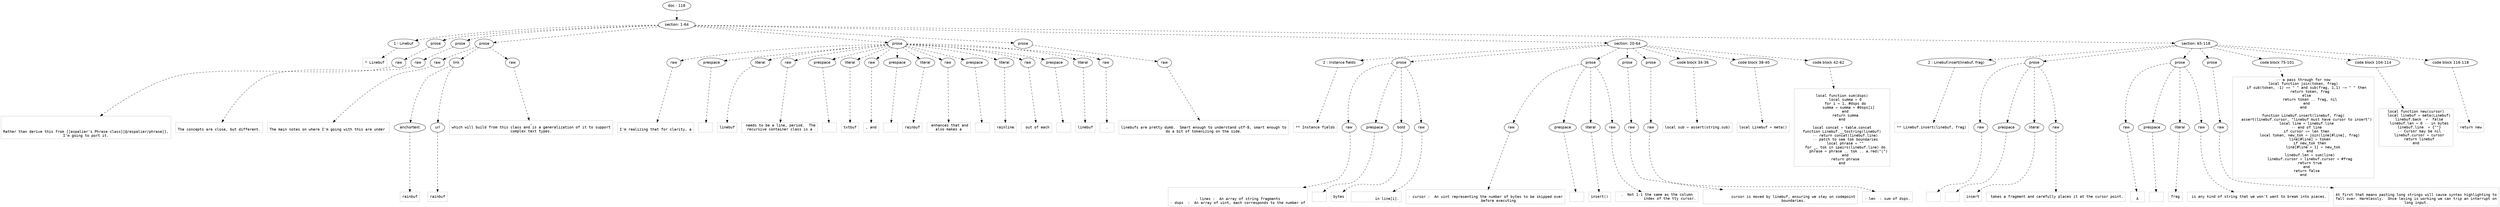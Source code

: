 digraph lpegNode {

node [fontname=Helvetica]
edge [style=dashed]

doc_0 [label="doc - 118"]


doc_0 -> { section_1}
{rank=same; section_1}

section_1 [label="section: 1-64"]


// END RANK doc_0

section_1 -> { header_2 prose_3 prose_4 prose_5 prose_6 prose_7 section_8 section_9}
{rank=same; header_2 prose_3 prose_4 prose_5 prose_6 prose_7 section_8 section_9}

header_2 [label="1 : Linebuf"]

prose_3 [label="prose"]

prose_4 [label="prose"]

prose_5 [label="prose"]

prose_6 [label="prose"]

prose_7 [label="prose"]

section_8 [label="section: 20-64"]

section_9 [label="section: 65-118"]


// END RANK section_1

header_2 -> leaf_10
leaf_10  [color=Gray,shape=rectangle,fontname=Inconsolata,label="* Linebuf"]
// END RANK header_2

prose_3 -> { raw_11}
{rank=same; raw_11}

raw_11 [label="raw"]


// END RANK prose_3

raw_11 -> leaf_12
leaf_12  [color=Gray,shape=rectangle,fontname=Inconsolata,label="


Rather than derive this from [[espalier's Phrase class][@/espalier/phrase]],
I'm going to port it.
"]
// END RANK raw_11

prose_4 -> { raw_13}
{rank=same; raw_13}

raw_13 [label="raw"]


// END RANK prose_4

raw_13 -> leaf_14
leaf_14  [color=Gray,shape=rectangle,fontname=Inconsolata,label="
The concepts are close, but different.
"]
// END RANK raw_13

prose_5 -> { raw_15 link_16 raw_17}
{rank=same; raw_15 link_16 raw_17}

raw_15 [label="raw"]

link_16 [label="link"]

raw_17 [label="raw"]


// END RANK prose_5

raw_15 -> leaf_18
leaf_18  [color=Gray,shape=rectangle,fontname=Inconsolata,label="
The main notes on where I'm going with this are under "]
// END RANK raw_15

link_16 -> { anchortext_19 url_20}
{rank=same; anchortext_19 url_20}

anchortext_19 [label="anchortext"]

url_20 [label="url"]


// END RANK link_16

anchortext_19 -> leaf_21
leaf_21  [color=Gray,shape=rectangle,fontname=Inconsolata,label="rainbuf"]
// END RANK anchortext_19

url_20 -> leaf_22
leaf_22  [color=Gray,shape=rectangle,fontname=Inconsolata,label="rainbuf"]
// END RANK url_20

raw_17 -> leaf_23
leaf_23  [color=Gray,shape=rectangle,fontname=Inconsolata,label=",
which will build from this class and is a generalization of it to support
complex text types.
"]
// END RANK raw_17

prose_6 -> { raw_24 prespace_25 literal_26 raw_27 prespace_28 literal_29 raw_30 prespace_31 literal_32 raw_33 prespace_34 literal_35 raw_36 prespace_37 literal_38 raw_39}
{rank=same; raw_24 prespace_25 literal_26 raw_27 prespace_28 literal_29 raw_30 prespace_31 literal_32 raw_33 prespace_34 literal_35 raw_36 prespace_37 literal_38 raw_39}

raw_24 [label="raw"]

prespace_25 [label="prespace"]

literal_26 [label="literal"]

raw_27 [label="raw"]

prespace_28 [label="prespace"]

literal_29 [label="literal"]

raw_30 [label="raw"]

prespace_31 [label="prespace"]

literal_32 [label="literal"]

raw_33 [label="raw"]

prespace_34 [label="prespace"]

literal_35 [label="literal"]

raw_36 [label="raw"]

prespace_37 [label="prespace"]

literal_38 [label="literal"]

raw_39 [label="raw"]


// END RANK prose_6

raw_24 -> leaf_40
leaf_40  [color=Gray,shape=rectangle,fontname=Inconsolata,label="
I'm realizing that for clarity, a"]
// END RANK raw_24

prespace_25 -> leaf_41
leaf_41  [color=Gray,shape=rectangle,fontname=Inconsolata,label=" "]
// END RANK prespace_25

literal_26 -> leaf_42
leaf_42  [color=Gray,shape=rectangle,fontname=Inconsolata,label="linebuf"]
// END RANK literal_26

raw_27 -> leaf_43
leaf_43  [color=Gray,shape=rectangle,fontname=Inconsolata,label=" needs to be a line, period.  The
recursive container class is a"]
// END RANK raw_27

prespace_28 -> leaf_44
leaf_44  [color=Gray,shape=rectangle,fontname=Inconsolata,label=" "]
// END RANK prespace_28

literal_29 -> leaf_45
leaf_45  [color=Gray,shape=rectangle,fontname=Inconsolata,label="txtbuf"]
// END RANK literal_29

raw_30 -> leaf_46
leaf_46  [color=Gray,shape=rectangle,fontname=Inconsolata,label=", and"]
// END RANK raw_30

prespace_31 -> leaf_47
leaf_47  [color=Gray,shape=rectangle,fontname=Inconsolata,label=" "]
// END RANK prespace_31

literal_32 -> leaf_48
leaf_48  [color=Gray,shape=rectangle,fontname=Inconsolata,label="rainbuf"]
// END RANK literal_32

raw_33 -> leaf_49
leaf_49  [color=Gray,shape=rectangle,fontname=Inconsolata,label=" enhances that and
also makes a"]
// END RANK raw_33

prespace_34 -> leaf_50
leaf_50  [color=Gray,shape=rectangle,fontname=Inconsolata,label=" "]
// END RANK prespace_34

literal_35 -> leaf_51
leaf_51  [color=Gray,shape=rectangle,fontname=Inconsolata,label="rainline"]
// END RANK literal_35

raw_36 -> leaf_52
leaf_52  [color=Gray,shape=rectangle,fontname=Inconsolata,label=" out of each"]
// END RANK raw_36

prespace_37 -> leaf_53
leaf_53  [color=Gray,shape=rectangle,fontname=Inconsolata,label=" "]
// END RANK prespace_37

literal_38 -> leaf_54
leaf_54  [color=Gray,shape=rectangle,fontname=Inconsolata,label="linebuf"]
// END RANK literal_38

raw_39 -> leaf_55
leaf_55  [color=Gray,shape=rectangle,fontname=Inconsolata,label=".
"]
// END RANK raw_39

prose_7 -> { raw_56}
{rank=same; raw_56}

raw_56 [label="raw"]


// END RANK prose_7

raw_56 -> leaf_57
leaf_57  [color=Gray,shape=rectangle,fontname=Inconsolata,label="
linebufs are pretty dumb.  Smart enough to understand utf-8, smart enough to
do a bit of tokenizing on the side.
"]
// END RANK raw_56

section_8 -> { header_58 prose_59 prose_60 prose_61 prose_62 codeblock_63 codeblock_64 codeblock_65}
{rank=same; header_58 prose_59 prose_60 prose_61 prose_62 codeblock_63 codeblock_64 codeblock_65}

header_58 [label="2 : Instance fields"]

prose_59 [label="prose"]

prose_60 [label="prose"]

prose_61 [label="prose"]

prose_62 [label="prose"]

codeblock_63 [label="code block 34-36"]

codeblock_64 [label="code block 38-40"]

codeblock_65 [label="code block 42-62"]


// END RANK section_8

header_58 -> leaf_66
leaf_66  [color=Gray,shape=rectangle,fontname=Inconsolata,label="** Instance fields"]
// END RANK header_58

prose_59 -> { raw_67 prespace_68 bold_69 raw_70}
{rank=same; raw_67 prespace_68 bold_69 raw_70}

raw_67 [label="raw"]

prespace_68 [label="prespace"]

bold_69 [label="bold"]

raw_70 [label="raw"]


// END RANK prose_59

raw_67 -> leaf_71
leaf_71  [color=Gray,shape=rectangle,fontname=Inconsolata,label="

- lines :  An array of string fragments
- dsps  :  An array of uint, each corresponds to the number of"]
// END RANK raw_67

prespace_68 -> leaf_72
leaf_72  [color=Gray,shape=rectangle,fontname=Inconsolata,label=" "]
// END RANK prespace_68

bold_69 -> leaf_73
leaf_73  [color=Gray,shape=rectangle,fontname=Inconsolata,label="bytes"]
// END RANK bold_69

raw_70 -> leaf_74
leaf_74  [color=Gray,shape=rectangle,fontname=Inconsolata,label="
          in line[i].
"]
// END RANK raw_70

prose_60 -> { raw_75 prespace_76 literal_77 raw_78}
{rank=same; raw_75 prespace_76 literal_77 raw_78}

raw_75 [label="raw"]

prespace_76 [label="prespace"]

literal_77 [label="literal"]

raw_78 [label="raw"]


// END RANK prose_60

raw_75 -> leaf_79
leaf_79  [color=Gray,shape=rectangle,fontname=Inconsolata,label="
- cursor :  An uint representing the number of bytes to be skipped over
            before executing"]
// END RANK raw_75

prespace_76 -> leaf_80
leaf_80  [color=Gray,shape=rectangle,fontname=Inconsolata,label=" "]
// END RANK prespace_76

literal_77 -> leaf_81
leaf_81  [color=Gray,shape=rectangle,fontname=Inconsolata,label="insert()"]
// END RANK literal_77

raw_78 -> leaf_82
leaf_82  [color=Gray,shape=rectangle,fontname=Inconsolata,label=".  Not 1-1 the same as the column
            index of the tty cursor.
"]
// END RANK raw_78

prose_61 -> { raw_83}
{rank=same; raw_83}

raw_83 [label="raw"]


// END RANK prose_61

raw_83 -> leaf_84
leaf_84  [color=Gray,shape=rectangle,fontname=Inconsolata,label="
            cursor is moved by linebuf, ensuring we stay on codepoint
            boundaries.
"]
// END RANK raw_83

prose_62 -> { raw_85}
{rank=same; raw_85}

raw_85 [label="raw"]


// END RANK prose_62

raw_85 -> leaf_86
leaf_86  [color=Gray,shape=rectangle,fontname=Inconsolata,label="
- len  : sum of dsps."]
// END RANK raw_85

codeblock_63 -> leaf_87
leaf_87  [color=Gray,shape=rectangle,fontname=Inconsolata,label="local sub = assert(string.sub)"]
// END RANK codeblock_63

codeblock_64 -> leaf_88
leaf_88  [color=Gray,shape=rectangle,fontname=Inconsolata,label="local Linebuf = meta()"]
// END RANK codeblock_64

codeblock_65 -> leaf_89
leaf_89  [color=Gray,shape=rectangle,fontname=Inconsolata,label="
local function sum(dsps)
   local summa = 0
   for i = 1, #dsps do
      summa = summa + #dsps[i]
   end
   return summa
end

local concat = table.concat
function Linebuf.__tostring(linebuf)
   -- return concat(linebuf.line)
   -- patch to see tok boundaries
   local phrase = \"\"
   for _, tok in ipairs(linebuf.line) do
      phrase = phrase .. tok .. a.red(\"|\")
   end
   return phrase
end"]
// END RANK codeblock_65

section_9 -> { header_90 prose_91 prose_92 prose_93 codeblock_94 codeblock_95 codeblock_96}
{rank=same; header_90 prose_91 prose_92 prose_93 codeblock_94 codeblock_95 codeblock_96}

header_90 [label="2 : Linebuf.insert(linebuf, frag)"]

prose_91 [label="prose"]

prose_92 [label="prose"]

prose_93 [label="prose"]

codeblock_94 [label="code block 75-101"]

codeblock_95 [label="code block 104-114"]

codeblock_96 [label="code block 116-118"]


// END RANK section_9

header_90 -> leaf_97
leaf_97  [color=Gray,shape=rectangle,fontname=Inconsolata,label="** Linebuf.insert(linebuf, frag)"]
// END RANK header_90

prose_91 -> { raw_98 prespace_99 literal_100 raw_101}
{rank=same; raw_98 prespace_99 literal_100 raw_101}

raw_98 [label="raw"]

prespace_99 [label="prespace"]

literal_100 [label="literal"]

raw_101 [label="raw"]


// END RANK prose_91

raw_98 -> leaf_102
leaf_102  [color=Gray,shape=rectangle,fontname=Inconsolata,label=""]
// END RANK raw_98

prespace_99 -> leaf_103
leaf_103  [color=Gray,shape=rectangle,fontname=Inconsolata,label=""]
// END RANK prespace_99

literal_100 -> leaf_104
leaf_104  [color=Gray,shape=rectangle,fontname=Inconsolata,label="insert"]
// END RANK literal_100

raw_101 -> leaf_105
leaf_105  [color=Gray,shape=rectangle,fontname=Inconsolata,label=" takes a fragment and carefully places it at the cursor point.
"]
// END RANK raw_101

prose_92 -> { raw_106 prespace_107 literal_108 raw_109}
{rank=same; raw_106 prespace_107 literal_108 raw_109}

raw_106 [label="raw"]

prespace_107 [label="prespace"]

literal_108 [label="literal"]

raw_109 [label="raw"]


// END RANK prose_92

raw_106 -> leaf_110
leaf_110  [color=Gray,shape=rectangle,fontname=Inconsolata,label="
A"]
// END RANK raw_106

prespace_107 -> leaf_111
leaf_111  [color=Gray,shape=rectangle,fontname=Inconsolata,label=" "]
// END RANK prespace_107

literal_108 -> leaf_112
leaf_112  [color=Gray,shape=rectangle,fontname=Inconsolata,label="frag"]
// END RANK literal_108

raw_109 -> leaf_113
leaf_113  [color=Gray,shape=rectangle,fontname=Inconsolata,label=" is any kind of string that we won't want to break into pieces.
"]
// END RANK raw_109

prose_93 -> { raw_114}
{rank=same; raw_114}

raw_114 [label="raw"]


// END RANK prose_93

raw_114 -> leaf_115
leaf_115  [color=Gray,shape=rectangle,fontname=Inconsolata,label="
At first that means pasting long strings will cause syntax highlighting to
fall over. Harmlessly.  Once lexing is working we can trip an interrupt on
long input.
"]
// END RANK raw_114

codeblock_94 -> leaf_116
leaf_116  [color=Gray,shape=rectangle,fontname=Inconsolata,label="-- a pass through for now
local function join(token, frag)
   if sub(token, -1) == \" \" and sub(frag, 1,1) ~= \" \" then
      return token, frag
   else
      return token .. frag, nil
   end
end

function Linebuf.insert(linebuf, frag)
   assert(linebuf.cursor, \"linebuf must have cursor to insert\")
   local line = linebuf.line
   -- end of line
   if cursor == len then
      local token, new_tok = join(line[#line], frag)
      line[#line] = token
      if new_tok then
         line[#line + 1] = new_tok
      end
      linebuf.len = sum(line)
      linebuf.cursor = linebuf.cursor + #frag
      return true
   end
   return false
end"]
// END RANK codeblock_94

codeblock_95 -> leaf_117
leaf_117  [color=Gray,shape=rectangle,fontname=Inconsolata,label="local function new(cursor)
   local linebuf = meta(Linebuf)
   linebuf.back  =  false
   linebuf.len = 0 -- in bytes
   linebuf.line  = {\"\"}
   -- Cursor may be nil
   linebuf.cursor = cursor
   return linebuf
end"]
// END RANK codeblock_95

codeblock_96 -> leaf_118
leaf_118  [color=Gray,shape=rectangle,fontname=Inconsolata,label="return new"]
// END RANK codeblock_96


}
